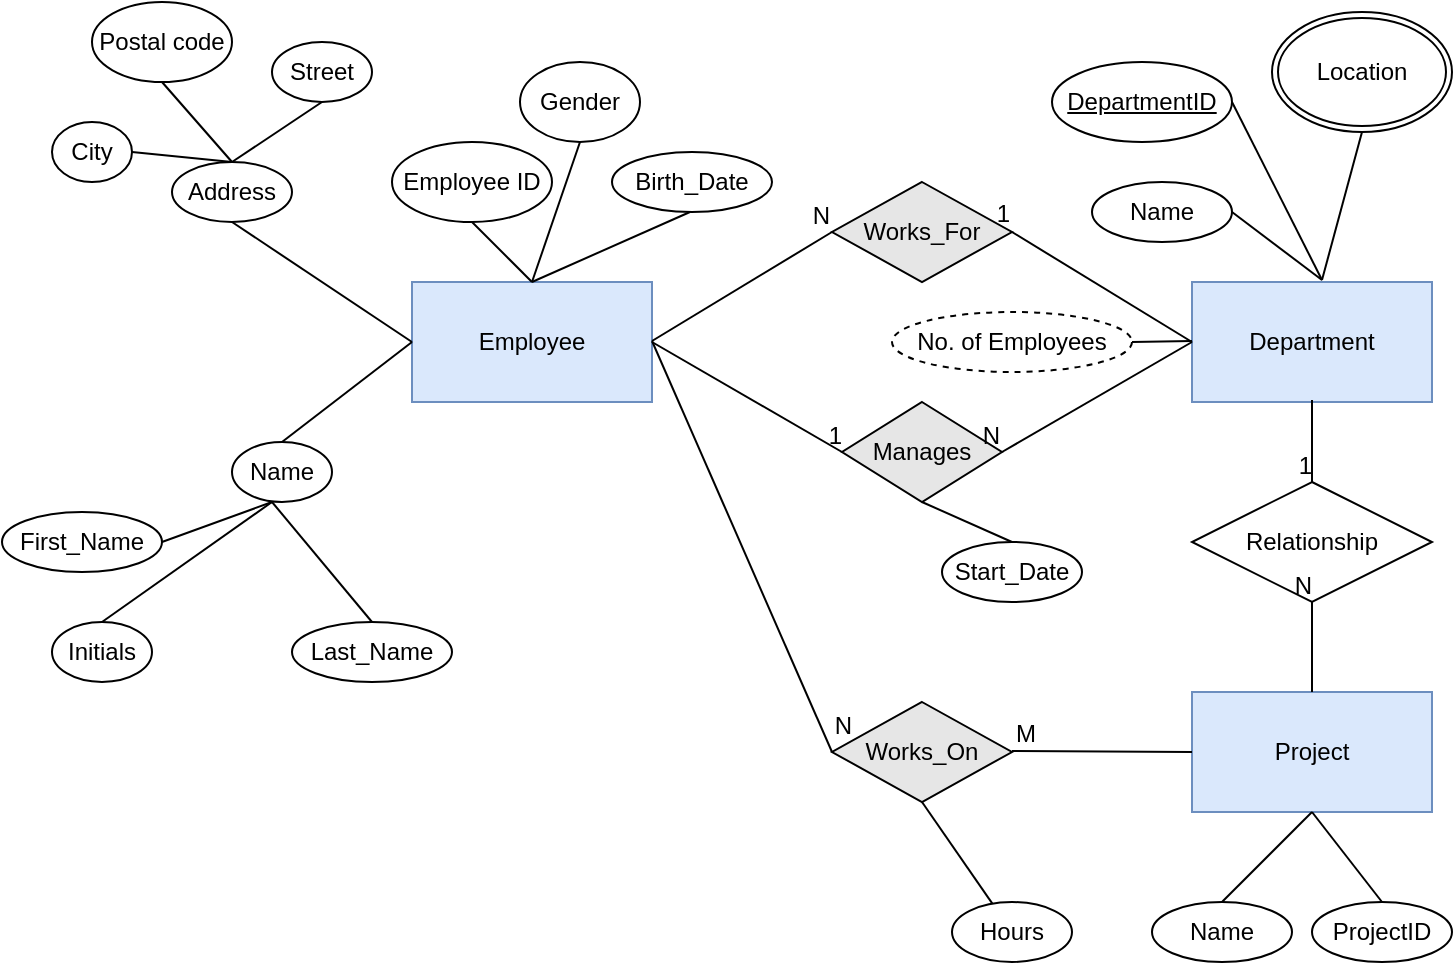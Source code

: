 <mxfile version="20.8.23" type="github">
  <diagram name="Page-1" id="R02BHQeO2Far4ScUjPcx">
    <mxGraphModel dx="1261" dy="654" grid="1" gridSize="10" guides="1" tooltips="1" connect="1" arrows="1" fold="1" page="1" pageScale="1" pageWidth="827" pageHeight="1169" math="0" shadow="0">
      <root>
        <mxCell id="0" />
        <mxCell id="1" parent="0" />
        <mxCell id="JJe2Z0qTwaohnT_z7_NP-1" value="Employee" style="rounded=0;whiteSpace=wrap;html=1;fillColor=#dae8fc;strokeColor=#6c8ebf;" vertex="1" parent="1">
          <mxGeometry x="300" y="270" width="120" height="60" as="geometry" />
        </mxCell>
        <mxCell id="JJe2Z0qTwaohnT_z7_NP-2" value="Department" style="rounded=0;whiteSpace=wrap;html=1;fillColor=#dae8fc;strokeColor=#6c8ebf;" vertex="1" parent="1">
          <mxGeometry x="690" y="270" width="120" height="60" as="geometry" />
        </mxCell>
        <mxCell id="JJe2Z0qTwaohnT_z7_NP-3" value="Project" style="rounded=0;whiteSpace=wrap;html=1;fillColor=#dae8fc;strokeColor=#6c8ebf;" vertex="1" parent="1">
          <mxGeometry x="690" y="475" width="120" height="60" as="geometry" />
        </mxCell>
        <mxCell id="JJe2Z0qTwaohnT_z7_NP-4" value="Employee ID" style="ellipse;whiteSpace=wrap;html=1;" vertex="1" parent="1">
          <mxGeometry x="290" y="200" width="80" height="40" as="geometry" />
        </mxCell>
        <mxCell id="JJe2Z0qTwaohnT_z7_NP-5" value="Gender" style="ellipse;whiteSpace=wrap;html=1;" vertex="1" parent="1">
          <mxGeometry x="354" y="160" width="60" height="40" as="geometry" />
        </mxCell>
        <mxCell id="JJe2Z0qTwaohnT_z7_NP-7" value="Birth_Date" style="ellipse;whiteSpace=wrap;html=1;" vertex="1" parent="1">
          <mxGeometry x="400" y="205" width="80" height="30" as="geometry" />
        </mxCell>
        <mxCell id="JJe2Z0qTwaohnT_z7_NP-8" value="" style="endArrow=none;html=1;rounded=0;exitX=0.5;exitY=0;exitDx=0;exitDy=0;entryX=0.5;entryY=1;entryDx=0;entryDy=0;" edge="1" parent="1" source="JJe2Z0qTwaohnT_z7_NP-1" target="JJe2Z0qTwaohnT_z7_NP-5">
          <mxGeometry width="50" height="50" relative="1" as="geometry">
            <mxPoint x="350" y="250" as="sourcePoint" />
            <mxPoint x="400" y="200" as="targetPoint" />
          </mxGeometry>
        </mxCell>
        <mxCell id="JJe2Z0qTwaohnT_z7_NP-9" value="" style="endArrow=none;html=1;rounded=0;" edge="1" parent="1">
          <mxGeometry width="50" height="50" relative="1" as="geometry">
            <mxPoint x="360" y="270" as="sourcePoint" />
            <mxPoint x="330" y="240" as="targetPoint" />
          </mxGeometry>
        </mxCell>
        <mxCell id="JJe2Z0qTwaohnT_z7_NP-10" value="" style="endArrow=none;html=1;rounded=0;exitX=0.5;exitY=0;exitDx=0;exitDy=0;" edge="1" parent="1" source="JJe2Z0qTwaohnT_z7_NP-1">
          <mxGeometry width="50" height="50" relative="1" as="geometry">
            <mxPoint x="389" y="285" as="sourcePoint" />
            <mxPoint x="439" y="235" as="targetPoint" />
          </mxGeometry>
        </mxCell>
        <mxCell id="JJe2Z0qTwaohnT_z7_NP-11" value="Postal code" style="ellipse;whiteSpace=wrap;html=1;" vertex="1" parent="1">
          <mxGeometry x="140" y="130" width="70" height="40" as="geometry" />
        </mxCell>
        <mxCell id="JJe2Z0qTwaohnT_z7_NP-12" value="Street" style="ellipse;whiteSpace=wrap;html=1;" vertex="1" parent="1">
          <mxGeometry x="230" y="150" width="50" height="30" as="geometry" />
        </mxCell>
        <mxCell id="JJe2Z0qTwaohnT_z7_NP-13" value="City" style="ellipse;whiteSpace=wrap;html=1;" vertex="1" parent="1">
          <mxGeometry x="120" y="190" width="40" height="30" as="geometry" />
        </mxCell>
        <mxCell id="JJe2Z0qTwaohnT_z7_NP-14" value="Address" style="ellipse;whiteSpace=wrap;html=1;" vertex="1" parent="1">
          <mxGeometry x="180" y="210" width="60" height="30" as="geometry" />
        </mxCell>
        <mxCell id="JJe2Z0qTwaohnT_z7_NP-15" value="" style="endArrow=none;html=1;rounded=0;exitX=0.5;exitY=1;exitDx=0;exitDy=0;" edge="1" parent="1" source="JJe2Z0qTwaohnT_z7_NP-14">
          <mxGeometry width="50" height="50" relative="1" as="geometry">
            <mxPoint x="250" y="350" as="sourcePoint" />
            <mxPoint x="300" y="300" as="targetPoint" />
          </mxGeometry>
        </mxCell>
        <mxCell id="JJe2Z0qTwaohnT_z7_NP-18" value="" style="endArrow=none;html=1;rounded=0;exitX=1;exitY=0.5;exitDx=0;exitDy=0;" edge="1" parent="1" source="JJe2Z0qTwaohnT_z7_NP-13">
          <mxGeometry width="50" height="50" relative="1" as="geometry">
            <mxPoint x="160" y="260" as="sourcePoint" />
            <mxPoint x="210" y="210" as="targetPoint" />
          </mxGeometry>
        </mxCell>
        <mxCell id="JJe2Z0qTwaohnT_z7_NP-19" value="" style="endArrow=none;html=1;rounded=0;exitX=0.5;exitY=1;exitDx=0;exitDy=0;" edge="1" parent="1" source="JJe2Z0qTwaohnT_z7_NP-11">
          <mxGeometry width="50" height="50" relative="1" as="geometry">
            <mxPoint x="160" y="260" as="sourcePoint" />
            <mxPoint x="210" y="210" as="targetPoint" />
          </mxGeometry>
        </mxCell>
        <mxCell id="JJe2Z0qTwaohnT_z7_NP-20" value="" style="endArrow=none;html=1;rounded=0;exitX=0.5;exitY=1;exitDx=0;exitDy=0;" edge="1" parent="1" source="JJe2Z0qTwaohnT_z7_NP-12">
          <mxGeometry width="50" height="50" relative="1" as="geometry">
            <mxPoint x="160" y="260" as="sourcePoint" />
            <mxPoint x="210" y="210" as="targetPoint" />
          </mxGeometry>
        </mxCell>
        <mxCell id="JJe2Z0qTwaohnT_z7_NP-21" value="Name" style="ellipse;whiteSpace=wrap;html=1;" vertex="1" parent="1">
          <mxGeometry x="210" y="350" width="50" height="30" as="geometry" />
        </mxCell>
        <mxCell id="JJe2Z0qTwaohnT_z7_NP-22" value="First_Name" style="ellipse;whiteSpace=wrap;html=1;" vertex="1" parent="1">
          <mxGeometry x="95" y="385" width="80" height="30" as="geometry" />
        </mxCell>
        <mxCell id="JJe2Z0qTwaohnT_z7_NP-23" value="Last_Name" style="ellipse;whiteSpace=wrap;html=1;" vertex="1" parent="1">
          <mxGeometry x="240" y="440" width="80" height="30" as="geometry" />
        </mxCell>
        <mxCell id="JJe2Z0qTwaohnT_z7_NP-24" value="Initials" style="ellipse;whiteSpace=wrap;html=1;" vertex="1" parent="1">
          <mxGeometry x="120" y="440" width="50" height="30" as="geometry" />
        </mxCell>
        <mxCell id="JJe2Z0qTwaohnT_z7_NP-25" value="" style="endArrow=none;html=1;rounded=0;exitX=0.5;exitY=0;exitDx=0;exitDy=0;" edge="1" parent="1" source="JJe2Z0qTwaohnT_z7_NP-21">
          <mxGeometry width="50" height="50" relative="1" as="geometry">
            <mxPoint x="250" y="360" as="sourcePoint" />
            <mxPoint x="300" y="300" as="targetPoint" />
          </mxGeometry>
        </mxCell>
        <mxCell id="JJe2Z0qTwaohnT_z7_NP-26" value="" style="endArrow=none;html=1;rounded=0;exitX=0.5;exitY=0;exitDx=0;exitDy=0;" edge="1" parent="1" source="JJe2Z0qTwaohnT_z7_NP-24">
          <mxGeometry width="50" height="50" relative="1" as="geometry">
            <mxPoint x="180" y="430" as="sourcePoint" />
            <mxPoint x="230" y="380" as="targetPoint" />
          </mxGeometry>
        </mxCell>
        <mxCell id="JJe2Z0qTwaohnT_z7_NP-27" value="" style="endArrow=none;html=1;rounded=0;exitX=1;exitY=0.5;exitDx=0;exitDy=0;" edge="1" parent="1" source="JJe2Z0qTwaohnT_z7_NP-22">
          <mxGeometry width="50" height="50" relative="1" as="geometry">
            <mxPoint x="180" y="430" as="sourcePoint" />
            <mxPoint x="230" y="380" as="targetPoint" />
          </mxGeometry>
        </mxCell>
        <mxCell id="JJe2Z0qTwaohnT_z7_NP-28" value="" style="endArrow=none;html=1;rounded=0;exitX=0.5;exitY=0;exitDx=0;exitDy=0;" edge="1" parent="1" source="JJe2Z0qTwaohnT_z7_NP-23">
          <mxGeometry width="50" height="50" relative="1" as="geometry">
            <mxPoint x="180" y="430" as="sourcePoint" />
            <mxPoint x="230" y="380" as="targetPoint" />
          </mxGeometry>
        </mxCell>
        <mxCell id="JJe2Z0qTwaohnT_z7_NP-29" value="Works_For" style="rhombus;whiteSpace=wrap;html=1;fillColor=#E6E6E6;" vertex="1" parent="1">
          <mxGeometry x="510" y="220" width="90" height="50" as="geometry" />
        </mxCell>
        <mxCell id="JJe2Z0qTwaohnT_z7_NP-32" value="Manages" style="rhombus;whiteSpace=wrap;html=1;fillColor=#E6E6E6;" vertex="1" parent="1">
          <mxGeometry x="515" y="330" width="80" height="50" as="geometry" />
        </mxCell>
        <mxCell id="JJe2Z0qTwaohnT_z7_NP-36" value="No. of Employees" style="ellipse;whiteSpace=wrap;html=1;align=center;dashed=1;fillColor=#FFFFFF;" vertex="1" parent="1">
          <mxGeometry x="540" y="285" width="120" height="30" as="geometry" />
        </mxCell>
        <mxCell id="JJe2Z0qTwaohnT_z7_NP-37" value="" style="endArrow=none;html=1;rounded=0;exitX=1;exitY=0.5;exitDx=0;exitDy=0;" edge="1" parent="1" source="JJe2Z0qTwaohnT_z7_NP-36">
          <mxGeometry relative="1" as="geometry">
            <mxPoint x="670" y="300" as="sourcePoint" />
            <mxPoint x="690" y="299.5" as="targetPoint" />
          </mxGeometry>
        </mxCell>
        <mxCell id="JJe2Z0qTwaohnT_z7_NP-39" value="Name" style="ellipse;whiteSpace=wrap;html=1;align=center;fillColor=#FFFFFF;" vertex="1" parent="1">
          <mxGeometry x="640" y="220" width="70" height="30" as="geometry" />
        </mxCell>
        <mxCell id="JJe2Z0qTwaohnT_z7_NP-41" value="&lt;u&gt;DepartmentID&lt;/u&gt;" style="ellipse;whiteSpace=wrap;html=1;align=center;fillColor=#FFFFFF;" vertex="1" parent="1">
          <mxGeometry x="620" y="160" width="90" height="40" as="geometry" />
        </mxCell>
        <mxCell id="JJe2Z0qTwaohnT_z7_NP-42" value="Location" style="ellipse;shape=doubleEllipse;margin=3;whiteSpace=wrap;html=1;align=center;fillColor=#FFFFFF;" vertex="1" parent="1">
          <mxGeometry x="730" y="135" width="90" height="60" as="geometry" />
        </mxCell>
        <mxCell id="JJe2Z0qTwaohnT_z7_NP-43" value="" style="endArrow=none;html=1;rounded=0;exitX=0.5;exitY=1;exitDx=0;exitDy=0;" edge="1" parent="1" source="JJe2Z0qTwaohnT_z7_NP-42">
          <mxGeometry relative="1" as="geometry">
            <mxPoint x="595" y="269" as="sourcePoint" />
            <mxPoint x="755" y="269" as="targetPoint" />
          </mxGeometry>
        </mxCell>
        <mxCell id="JJe2Z0qTwaohnT_z7_NP-44" value="" style="endArrow=none;html=1;rounded=0;exitX=1;exitY=0.5;exitDx=0;exitDy=0;" edge="1" parent="1" source="JJe2Z0qTwaohnT_z7_NP-41">
          <mxGeometry relative="1" as="geometry">
            <mxPoint x="595" y="269" as="sourcePoint" />
            <mxPoint x="755" y="269" as="targetPoint" />
          </mxGeometry>
        </mxCell>
        <mxCell id="JJe2Z0qTwaohnT_z7_NP-45" value="" style="endArrow=none;html=1;rounded=0;exitX=1;exitY=0.5;exitDx=0;exitDy=0;" edge="1" parent="1" source="JJe2Z0qTwaohnT_z7_NP-39">
          <mxGeometry relative="1" as="geometry">
            <mxPoint x="595" y="269" as="sourcePoint" />
            <mxPoint x="755" y="269" as="targetPoint" />
          </mxGeometry>
        </mxCell>
        <mxCell id="JJe2Z0qTwaohnT_z7_NP-46" value="" style="endArrow=none;html=1;rounded=0;entryX=0;entryY=0.5;entryDx=0;entryDy=0;" edge="1" parent="1" target="JJe2Z0qTwaohnT_z7_NP-29">
          <mxGeometry relative="1" as="geometry">
            <mxPoint x="420" y="299.5" as="sourcePoint" />
            <mxPoint x="580" y="299.5" as="targetPoint" />
          </mxGeometry>
        </mxCell>
        <mxCell id="JJe2Z0qTwaohnT_z7_NP-47" value="N" style="resizable=0;html=1;align=right;verticalAlign=bottom;fillColor=#FFFFFF;" connectable="0" vertex="1" parent="JJe2Z0qTwaohnT_z7_NP-46">
          <mxGeometry x="1" relative="1" as="geometry" />
        </mxCell>
        <mxCell id="JJe2Z0qTwaohnT_z7_NP-48" value="" style="endArrow=none;html=1;rounded=0;exitX=0;exitY=0.5;exitDx=0;exitDy=0;entryX=1;entryY=0.5;entryDx=0;entryDy=0;" edge="1" parent="1" source="JJe2Z0qTwaohnT_z7_NP-2" target="JJe2Z0qTwaohnT_z7_NP-29">
          <mxGeometry relative="1" as="geometry">
            <mxPoint x="450" y="330" as="sourcePoint" />
            <mxPoint x="610" y="330" as="targetPoint" />
          </mxGeometry>
        </mxCell>
        <mxCell id="JJe2Z0qTwaohnT_z7_NP-49" value="1" style="resizable=0;html=1;align=right;verticalAlign=bottom;fillColor=#FFFFFF;" connectable="0" vertex="1" parent="JJe2Z0qTwaohnT_z7_NP-48">
          <mxGeometry x="1" relative="1" as="geometry" />
        </mxCell>
        <mxCell id="JJe2Z0qTwaohnT_z7_NP-50" value="" style="endArrow=none;html=1;rounded=0;exitX=1;exitY=0.5;exitDx=0;exitDy=0;entryX=0;entryY=0.5;entryDx=0;entryDy=0;" edge="1" parent="1" source="JJe2Z0qTwaohnT_z7_NP-1" target="JJe2Z0qTwaohnT_z7_NP-32">
          <mxGeometry relative="1" as="geometry">
            <mxPoint x="450" y="330" as="sourcePoint" />
            <mxPoint x="610" y="330" as="targetPoint" />
          </mxGeometry>
        </mxCell>
        <mxCell id="JJe2Z0qTwaohnT_z7_NP-51" value="1" style="resizable=0;html=1;align=right;verticalAlign=bottom;fillColor=#FFFFFF;" connectable="0" vertex="1" parent="JJe2Z0qTwaohnT_z7_NP-50">
          <mxGeometry x="1" relative="1" as="geometry" />
        </mxCell>
        <mxCell id="JJe2Z0qTwaohnT_z7_NP-52" value="" style="endArrow=none;html=1;rounded=0;entryX=1;entryY=0.5;entryDx=0;entryDy=0;" edge="1" parent="1" target="JJe2Z0qTwaohnT_z7_NP-32">
          <mxGeometry relative="1" as="geometry">
            <mxPoint x="690" y="300" as="sourcePoint" />
            <mxPoint x="550" y="420" as="targetPoint" />
          </mxGeometry>
        </mxCell>
        <mxCell id="JJe2Z0qTwaohnT_z7_NP-53" value="N" style="resizable=0;html=1;align=right;verticalAlign=bottom;fillColor=#FFFFFF;" connectable="0" vertex="1" parent="JJe2Z0qTwaohnT_z7_NP-52">
          <mxGeometry x="1" relative="1" as="geometry" />
        </mxCell>
        <mxCell id="JJe2Z0qTwaohnT_z7_NP-54" value="Works_On" style="rhombus;whiteSpace=wrap;html=1;fillColor=#E6E6E6;" vertex="1" parent="1">
          <mxGeometry x="510" y="480" width="90" height="50" as="geometry" />
        </mxCell>
        <mxCell id="JJe2Z0qTwaohnT_z7_NP-55" value="" style="endArrow=none;html=1;rounded=0;entryX=0;entryY=0.5;entryDx=0;entryDy=0;" edge="1" parent="1" target="JJe2Z0qTwaohnT_z7_NP-54">
          <mxGeometry relative="1" as="geometry">
            <mxPoint x="420" y="299.5" as="sourcePoint" />
            <mxPoint x="580" y="299.5" as="targetPoint" />
          </mxGeometry>
        </mxCell>
        <mxCell id="JJe2Z0qTwaohnT_z7_NP-56" value="N" style="resizable=0;html=1;align=right;verticalAlign=bottom;fillColor=#FFFFFF;" connectable="0" vertex="1" parent="JJe2Z0qTwaohnT_z7_NP-55">
          <mxGeometry x="1" relative="1" as="geometry">
            <mxPoint x="10" y="-5" as="offset" />
          </mxGeometry>
        </mxCell>
        <mxCell id="JJe2Z0qTwaohnT_z7_NP-57" value="" style="endArrow=none;html=1;rounded=0;" edge="1" parent="1">
          <mxGeometry relative="1" as="geometry">
            <mxPoint x="600" y="504.5" as="sourcePoint" />
            <mxPoint x="690" y="505" as="targetPoint" />
          </mxGeometry>
        </mxCell>
        <mxCell id="JJe2Z0qTwaohnT_z7_NP-58" value="M" style="resizable=0;html=1;align=left;verticalAlign=bottom;fillColor=#FFFFFF;" connectable="0" vertex="1" parent="JJe2Z0qTwaohnT_z7_NP-57">
          <mxGeometry x="-1" relative="1" as="geometry" />
        </mxCell>
        <mxCell id="JJe2Z0qTwaohnT_z7_NP-60" value="Relationship" style="shape=rhombus;perimeter=rhombusPerimeter;whiteSpace=wrap;html=1;align=center;fillColor=#FFFFFF;" vertex="1" parent="1">
          <mxGeometry x="690" y="370" width="120" height="60" as="geometry" />
        </mxCell>
        <mxCell id="JJe2Z0qTwaohnT_z7_NP-61" value="" style="endArrow=none;html=1;rounded=0;entryX=0.5;entryY=0;entryDx=0;entryDy=0;" edge="1" parent="1" target="JJe2Z0qTwaohnT_z7_NP-60">
          <mxGeometry relative="1" as="geometry">
            <mxPoint x="750" y="329" as="sourcePoint" />
            <mxPoint x="910" y="329" as="targetPoint" />
          </mxGeometry>
        </mxCell>
        <mxCell id="JJe2Z0qTwaohnT_z7_NP-62" value="1" style="resizable=0;html=1;align=right;verticalAlign=bottom;fillColor=#FFFFFF;" connectable="0" vertex="1" parent="JJe2Z0qTwaohnT_z7_NP-61">
          <mxGeometry x="1" relative="1" as="geometry" />
        </mxCell>
        <mxCell id="JJe2Z0qTwaohnT_z7_NP-63" value="" style="endArrow=none;html=1;rounded=0;entryX=0.5;entryY=1;entryDx=0;entryDy=0;exitX=0.5;exitY=0;exitDx=0;exitDy=0;" edge="1" parent="1" source="JJe2Z0qTwaohnT_z7_NP-3" target="JJe2Z0qTwaohnT_z7_NP-60">
          <mxGeometry relative="1" as="geometry">
            <mxPoint x="750" y="470" as="sourcePoint" />
            <mxPoint x="890" y="454.5" as="targetPoint" />
          </mxGeometry>
        </mxCell>
        <mxCell id="JJe2Z0qTwaohnT_z7_NP-64" value="N" style="resizable=0;html=1;align=right;verticalAlign=bottom;fillColor=#FFFFFF;" connectable="0" vertex="1" parent="JJe2Z0qTwaohnT_z7_NP-63">
          <mxGeometry x="1" relative="1" as="geometry" />
        </mxCell>
        <mxCell id="JJe2Z0qTwaohnT_z7_NP-66" value="Start_Date" style="ellipse;whiteSpace=wrap;html=1;align=center;fillColor=#FFFFFF;" vertex="1" parent="1">
          <mxGeometry x="565" y="400" width="70" height="30" as="geometry" />
        </mxCell>
        <mxCell id="JJe2Z0qTwaohnT_z7_NP-67" value="" style="endArrow=none;html=1;rounded=0;entryX=0.5;entryY=0;entryDx=0;entryDy=0;exitX=0.5;exitY=1;exitDx=0;exitDy=0;" edge="1" parent="1" source="JJe2Z0qTwaohnT_z7_NP-32" target="JJe2Z0qTwaohnT_z7_NP-66">
          <mxGeometry relative="1" as="geometry">
            <mxPoint x="450" y="330" as="sourcePoint" />
            <mxPoint x="610" y="330" as="targetPoint" />
          </mxGeometry>
        </mxCell>
        <mxCell id="JJe2Z0qTwaohnT_z7_NP-68" value="" style="endArrow=none;html=1;rounded=0;exitX=0.5;exitY=1;exitDx=0;exitDy=0;" edge="1" parent="1" source="JJe2Z0qTwaohnT_z7_NP-54" target="JJe2Z0qTwaohnT_z7_NP-69">
          <mxGeometry relative="1" as="geometry">
            <mxPoint x="550" y="550" as="sourcePoint" />
            <mxPoint x="710" y="550" as="targetPoint" />
          </mxGeometry>
        </mxCell>
        <mxCell id="JJe2Z0qTwaohnT_z7_NP-69" value="Hours" style="ellipse;whiteSpace=wrap;html=1;align=center;fillColor=#FFFFFF;" vertex="1" parent="1">
          <mxGeometry x="570" y="580" width="60" height="30" as="geometry" />
        </mxCell>
        <mxCell id="JJe2Z0qTwaohnT_z7_NP-70" value="Name" style="ellipse;whiteSpace=wrap;html=1;align=center;fillColor=#FFFFFF;" vertex="1" parent="1">
          <mxGeometry x="670" y="580" width="70" height="30" as="geometry" />
        </mxCell>
        <mxCell id="JJe2Z0qTwaohnT_z7_NP-71" value="ProjectID" style="ellipse;whiteSpace=wrap;html=1;align=center;fillColor=#FFFFFF;" vertex="1" parent="1">
          <mxGeometry x="750" y="580" width="70" height="30" as="geometry" />
        </mxCell>
        <mxCell id="JJe2Z0qTwaohnT_z7_NP-72" value="" style="endArrow=none;html=1;rounded=0;exitX=0.5;exitY=0;exitDx=0;exitDy=0;entryX=0.5;entryY=1;entryDx=0;entryDy=0;" edge="1" parent="1" source="JJe2Z0qTwaohnT_z7_NP-70" target="JJe2Z0qTwaohnT_z7_NP-3">
          <mxGeometry relative="1" as="geometry">
            <mxPoint x="595" y="550" as="sourcePoint" />
            <mxPoint x="755" y="550" as="targetPoint" />
          </mxGeometry>
        </mxCell>
        <mxCell id="JJe2Z0qTwaohnT_z7_NP-73" value="" style="endArrow=none;html=1;rounded=0;entryX=0.5;entryY=0;entryDx=0;entryDy=0;exitX=0.5;exitY=1;exitDx=0;exitDy=0;" edge="1" parent="1" source="JJe2Z0qTwaohnT_z7_NP-3" target="JJe2Z0qTwaohnT_z7_NP-71">
          <mxGeometry relative="1" as="geometry">
            <mxPoint x="750" y="540" as="sourcePoint" />
            <mxPoint x="910" y="535" as="targetPoint" />
          </mxGeometry>
        </mxCell>
      </root>
    </mxGraphModel>
  </diagram>
</mxfile>
